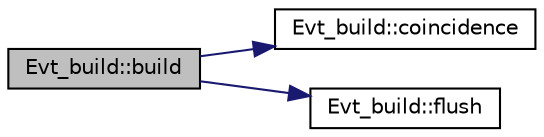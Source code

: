 digraph "Evt_build::build"
{
 // LATEX_PDF_SIZE
  edge [fontname="Helvetica",fontsize="10",labelfontname="Helvetica",labelfontsize="10"];
  node [fontname="Helvetica",fontsize="10",shape=record];
  rankdir="LR";
  Node1 [label="Evt_build::build",height=0.2,width=0.4,color="black", fillcolor="grey75", style="filled", fontcolor="black",tooltip=" "];
  Node1 -> Node2 [color="midnightblue",fontsize="10",style="solid",fontname="Helvetica"];
  Node2 [label="Evt_build::coincidence",height=0.2,width=0.4,color="black", fillcolor="white", style="filled",URL="$class_evt__build.html#a1f7350f3352c747910f5c4809f4ce900",tooltip=" "];
  Node1 -> Node3 [color="midnightblue",fontsize="10",style="solid",fontname="Helvetica"];
  Node3 [label="Evt_build::flush",height=0.2,width=0.4,color="black", fillcolor="white", style="filled",URL="$class_evt__build.html#a236175ac338ea07d219cf508ff6ec750",tooltip=" "];
}
